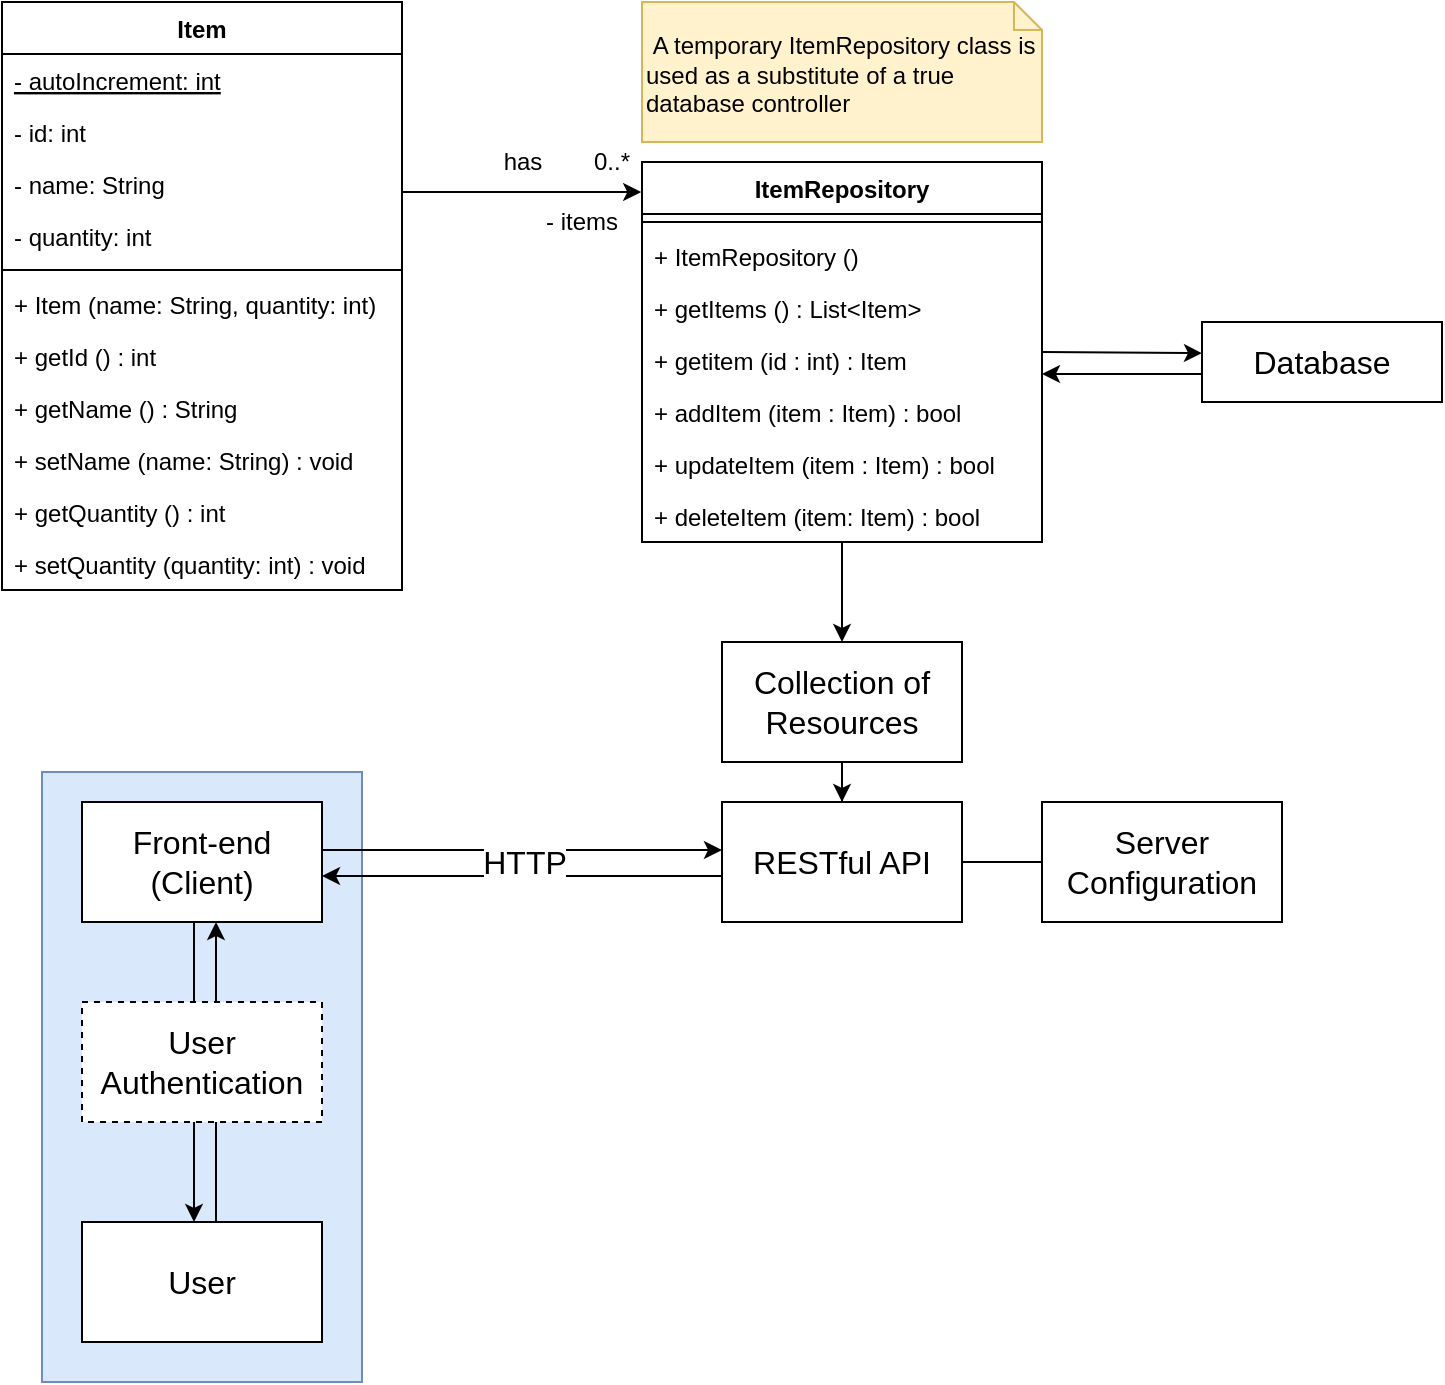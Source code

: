 <mxfile version="13.7.3" type="device"><diagram id="SqM2hoAyHNpwiwleVZNT" name="Page-1"><mxGraphModel dx="865" dy="457" grid="1" gridSize="10" guides="1" tooltips="1" connect="1" arrows="1" fold="1" page="1" pageScale="1" pageWidth="850" pageHeight="1100" math="0" shadow="0"><root><mxCell id="0"/><mxCell id="1" parent="0"/><mxCell id="-VvDgTO-2BkUZ58KpBSo-54" value="" style="rounded=0;whiteSpace=wrap;html=1;fontSize=16;fillColor=#dae8fc;strokeColor=#6c8ebf;" vertex="1" parent="1"><mxGeometry x="60" y="425" width="160" height="305" as="geometry"/></mxCell><mxCell id="-VvDgTO-2BkUZ58KpBSo-30" style="edgeStyle=orthogonalEdgeStyle;rounded=0;orthogonalLoop=1;jettySize=auto;html=1;fontSize=16;" edge="1" parent="1"><mxGeometry relative="1" as="geometry"><mxPoint x="650" y="226" as="sourcePoint"/><mxPoint x="560" y="226" as="targetPoint"/></mxGeometry></mxCell><mxCell id="-VvDgTO-2BkUZ58KpBSo-1" value="Database" style="rounded=0;whiteSpace=wrap;html=1;fontSize=16;" vertex="1" parent="1"><mxGeometry x="640" y="200" width="120" height="40" as="geometry"/></mxCell><mxCell id="-VvDgTO-2BkUZ58KpBSo-22" value="&lt;br&gt;&amp;nbsp;A temporary ItemRepository class is used as a&amp;nbsp;substitute of a true database controller" style="shape=note;whiteSpace=wrap;html=1;size=14;verticalAlign=top;align=left;spacingTop=-6;fillColor=#fff2cc;strokeColor=#d6b656;" vertex="1" parent="1"><mxGeometry x="360" y="40" width="200" height="70" as="geometry"/></mxCell><mxCell id="-VvDgTO-2BkUZ58KpBSo-45" style="edgeStyle=orthogonalEdgeStyle;rounded=0;orthogonalLoop=1;jettySize=auto;html=1;entryX=0.5;entryY=0;entryDx=0;entryDy=0;fontSize=16;" edge="1" parent="1" source="-VvDgTO-2BkUZ58KpBSo-18" target="-VvDgTO-2BkUZ58KpBSo-37"><mxGeometry relative="1" as="geometry"/></mxCell><mxCell id="-VvDgTO-2BkUZ58KpBSo-18" value="ItemRepository" style="swimlane;fontStyle=1;align=center;verticalAlign=top;childLayout=stackLayout;horizontal=1;startSize=26;horizontalStack=0;resizeParent=1;resizeParentMax=0;resizeLast=0;collapsible=1;marginBottom=0;" vertex="1" parent="1"><mxGeometry x="360" y="120" width="200" height="190" as="geometry"/></mxCell><mxCell id="-VvDgTO-2BkUZ58KpBSo-20" value="" style="line;strokeWidth=1;fillColor=none;align=left;verticalAlign=middle;spacingTop=-1;spacingLeft=3;spacingRight=3;rotatable=0;labelPosition=right;points=[];portConstraint=eastwest;" vertex="1" parent="-VvDgTO-2BkUZ58KpBSo-18"><mxGeometry y="26" width="200" height="8" as="geometry"/></mxCell><mxCell id="-VvDgTO-2BkUZ58KpBSo-21" value="+ ItemRepository ()" style="text;strokeColor=none;fillColor=none;align=left;verticalAlign=top;spacingLeft=4;spacingRight=4;overflow=hidden;rotatable=0;points=[[0,0.5],[1,0.5]];portConstraint=eastwest;" vertex="1" parent="-VvDgTO-2BkUZ58KpBSo-18"><mxGeometry y="34" width="200" height="26" as="geometry"/></mxCell><mxCell id="-VvDgTO-2BkUZ58KpBSo-24" value="+ getItems () : List&lt;Item&gt;" style="text;strokeColor=none;fillColor=none;align=left;verticalAlign=top;spacingLeft=4;spacingRight=4;overflow=hidden;rotatable=0;points=[[0,0.5],[1,0.5]];portConstraint=eastwest;" vertex="1" parent="-VvDgTO-2BkUZ58KpBSo-18"><mxGeometry y="60" width="200" height="26" as="geometry"/></mxCell><mxCell id="-VvDgTO-2BkUZ58KpBSo-25" value="+ getitem (id : int) : Item" style="text;strokeColor=none;fillColor=none;align=left;verticalAlign=top;spacingLeft=4;spacingRight=4;overflow=hidden;rotatable=0;points=[[0,0.5],[1,0.5]];portConstraint=eastwest;" vertex="1" parent="-VvDgTO-2BkUZ58KpBSo-18"><mxGeometry y="86" width="200" height="26" as="geometry"/></mxCell><mxCell id="-VvDgTO-2BkUZ58KpBSo-26" value="+ addItem (item : Item) : bool" style="text;strokeColor=none;fillColor=none;align=left;verticalAlign=top;spacingLeft=4;spacingRight=4;overflow=hidden;rotatable=0;points=[[0,0.5],[1,0.5]];portConstraint=eastwest;" vertex="1" parent="-VvDgTO-2BkUZ58KpBSo-18"><mxGeometry y="112" width="200" height="26" as="geometry"/></mxCell><mxCell id="-VvDgTO-2BkUZ58KpBSo-27" value="+ updateItem (item : Item) : bool" style="text;strokeColor=none;fillColor=none;align=left;verticalAlign=top;spacingLeft=4;spacingRight=4;overflow=hidden;rotatable=0;points=[[0,0.5],[1,0.5]];portConstraint=eastwest;" vertex="1" parent="-VvDgTO-2BkUZ58KpBSo-18"><mxGeometry y="138" width="200" height="26" as="geometry"/></mxCell><mxCell id="-VvDgTO-2BkUZ58KpBSo-28" value="+ deleteItem (item: Item) : bool" style="text;strokeColor=none;fillColor=none;align=left;verticalAlign=top;spacingLeft=4;spacingRight=4;overflow=hidden;rotatable=0;points=[[0,0.5],[1,0.5]];portConstraint=eastwest;" vertex="1" parent="-VvDgTO-2BkUZ58KpBSo-18"><mxGeometry y="164" width="200" height="26" as="geometry"/></mxCell><mxCell id="-VvDgTO-2BkUZ58KpBSo-29" style="edgeStyle=orthogonalEdgeStyle;rounded=0;orthogonalLoop=1;jettySize=auto;html=1;entryX=-0.002;entryY=0.079;entryDx=0;entryDy=0;entryPerimeter=0;" edge="1" parent="1" source="-VvDgTO-2BkUZ58KpBSo-2" target="-VvDgTO-2BkUZ58KpBSo-18"><mxGeometry relative="1" as="geometry"><Array as="points"><mxPoint x="270" y="135"/><mxPoint x="270" y="135"/></Array></mxGeometry></mxCell><mxCell id="-VvDgTO-2BkUZ58KpBSo-33" value="has" style="edgeLabel;html=1;align=center;verticalAlign=middle;resizable=0;points=[];fontSize=12;" vertex="1" connectable="0" parent="-VvDgTO-2BkUZ58KpBSo-29"><mxGeometry x="0.134" y="2" relative="1" as="geometry"><mxPoint x="-8" y="-13" as="offset"/></mxGeometry></mxCell><mxCell id="-VvDgTO-2BkUZ58KpBSo-2" value="Item" style="swimlane;fontStyle=1;align=center;verticalAlign=top;childLayout=stackLayout;horizontal=1;startSize=26;horizontalStack=0;resizeParent=1;resizeParentMax=0;resizeLast=0;collapsible=1;marginBottom=0;" vertex="1" parent="1"><mxGeometry x="40" y="40" width="200" height="294" as="geometry"/></mxCell><mxCell id="-VvDgTO-2BkUZ58KpBSo-3" value="- autoIncrement: int" style="text;strokeColor=none;fillColor=none;align=left;verticalAlign=top;spacingLeft=4;spacingRight=4;overflow=hidden;rotatable=0;points=[[0,0.5],[1,0.5]];portConstraint=eastwest;fontStyle=4" vertex="1" parent="-VvDgTO-2BkUZ58KpBSo-2"><mxGeometry y="26" width="200" height="26" as="geometry"/></mxCell><mxCell id="-VvDgTO-2BkUZ58KpBSo-6" value="- id: int" style="text;strokeColor=none;fillColor=none;align=left;verticalAlign=top;spacingLeft=4;spacingRight=4;overflow=hidden;rotatable=0;points=[[0,0.5],[1,0.5]];portConstraint=eastwest;" vertex="1" parent="-VvDgTO-2BkUZ58KpBSo-2"><mxGeometry y="52" width="200" height="26" as="geometry"/></mxCell><mxCell id="-VvDgTO-2BkUZ58KpBSo-7" value="- name: String" style="text;strokeColor=none;fillColor=none;align=left;verticalAlign=top;spacingLeft=4;spacingRight=4;overflow=hidden;rotatable=0;points=[[0,0.5],[1,0.5]];portConstraint=eastwest;" vertex="1" parent="-VvDgTO-2BkUZ58KpBSo-2"><mxGeometry y="78" width="200" height="26" as="geometry"/></mxCell><mxCell id="-VvDgTO-2BkUZ58KpBSo-8" value="- quantity: int" style="text;strokeColor=none;fillColor=none;align=left;verticalAlign=top;spacingLeft=4;spacingRight=4;overflow=hidden;rotatable=0;points=[[0,0.5],[1,0.5]];portConstraint=eastwest;" vertex="1" parent="-VvDgTO-2BkUZ58KpBSo-2"><mxGeometry y="104" width="200" height="26" as="geometry"/></mxCell><mxCell id="-VvDgTO-2BkUZ58KpBSo-4" value="" style="line;strokeWidth=1;fillColor=none;align=left;verticalAlign=middle;spacingTop=-1;spacingLeft=3;spacingRight=3;rotatable=0;labelPosition=right;points=[];portConstraint=eastwest;" vertex="1" parent="-VvDgTO-2BkUZ58KpBSo-2"><mxGeometry y="130" width="200" height="8" as="geometry"/></mxCell><mxCell id="-VvDgTO-2BkUZ58KpBSo-5" value="+ Item (name: String, quantity: int)" style="text;strokeColor=none;fillColor=none;align=left;verticalAlign=top;spacingLeft=4;spacingRight=4;overflow=hidden;rotatable=0;points=[[0,0.5],[1,0.5]];portConstraint=eastwest;" vertex="1" parent="-VvDgTO-2BkUZ58KpBSo-2"><mxGeometry y="138" width="200" height="26" as="geometry"/></mxCell><mxCell id="-VvDgTO-2BkUZ58KpBSo-9" value="+ getId () : int" style="text;strokeColor=none;fillColor=none;align=left;verticalAlign=top;spacingLeft=4;spacingRight=4;overflow=hidden;rotatable=0;points=[[0,0.5],[1,0.5]];portConstraint=eastwest;" vertex="1" parent="-VvDgTO-2BkUZ58KpBSo-2"><mxGeometry y="164" width="200" height="26" as="geometry"/></mxCell><mxCell id="-VvDgTO-2BkUZ58KpBSo-10" value="+ getName () : String" style="text;strokeColor=none;fillColor=none;align=left;verticalAlign=top;spacingLeft=4;spacingRight=4;overflow=hidden;rotatable=0;points=[[0,0.5],[1,0.5]];portConstraint=eastwest;" vertex="1" parent="-VvDgTO-2BkUZ58KpBSo-2"><mxGeometry y="190" width="200" height="26" as="geometry"/></mxCell><mxCell id="-VvDgTO-2BkUZ58KpBSo-11" value="+ setName (name: String) : void" style="text;strokeColor=none;fillColor=none;align=left;verticalAlign=top;spacingLeft=4;spacingRight=4;overflow=hidden;rotatable=0;points=[[0,0.5],[1,0.5]];portConstraint=eastwest;" vertex="1" parent="-VvDgTO-2BkUZ58KpBSo-2"><mxGeometry y="216" width="200" height="26" as="geometry"/></mxCell><mxCell id="-VvDgTO-2BkUZ58KpBSo-12" value="+ getQuantity () : int" style="text;strokeColor=none;fillColor=none;align=left;verticalAlign=top;spacingLeft=4;spacingRight=4;overflow=hidden;rotatable=0;points=[[0,0.5],[1,0.5]];portConstraint=eastwest;" vertex="1" parent="-VvDgTO-2BkUZ58KpBSo-2"><mxGeometry y="242" width="200" height="26" as="geometry"/></mxCell><mxCell id="-VvDgTO-2BkUZ58KpBSo-13" value="+ setQuantity (quantity: int) : void" style="text;strokeColor=none;fillColor=none;align=left;verticalAlign=top;spacingLeft=4;spacingRight=4;overflow=hidden;rotatable=0;points=[[0,0.5],[1,0.5]];portConstraint=eastwest;" vertex="1" parent="-VvDgTO-2BkUZ58KpBSo-2"><mxGeometry y="268" width="200" height="26" as="geometry"/></mxCell><mxCell id="-VvDgTO-2BkUZ58KpBSo-34" value="0..*" style="text;html=1;strokeColor=none;fillColor=none;align=center;verticalAlign=middle;whiteSpace=wrap;rounded=0;fontSize=12;" vertex="1" parent="1"><mxGeometry x="330" y="110" width="30" height="20" as="geometry"/></mxCell><mxCell id="-VvDgTO-2BkUZ58KpBSo-35" value="- items" style="text;html=1;strokeColor=none;fillColor=none;align=center;verticalAlign=middle;whiteSpace=wrap;rounded=0;fontSize=12;" vertex="1" parent="1"><mxGeometry x="310" y="140" width="40" height="20" as="geometry"/></mxCell><mxCell id="-VvDgTO-2BkUZ58KpBSo-47" style="edgeStyle=orthogonalEdgeStyle;rounded=0;orthogonalLoop=1;jettySize=auto;html=1;entryX=0.5;entryY=0;entryDx=0;entryDy=0;fontSize=16;" edge="1" parent="1" source="-VvDgTO-2BkUZ58KpBSo-37" target="-VvDgTO-2BkUZ58KpBSo-46"><mxGeometry relative="1" as="geometry"/></mxCell><mxCell id="-VvDgTO-2BkUZ58KpBSo-37" value="Collection of Resources" style="rounded=0;whiteSpace=wrap;html=1;fontSize=16;" vertex="1" parent="1"><mxGeometry x="400" y="360" width="120" height="60" as="geometry"/></mxCell><mxCell id="-VvDgTO-2BkUZ58KpBSo-44" value="" style="endArrow=classic;html=1;fontSize=16;" edge="1" parent="1"><mxGeometry width="50" height="50" relative="1" as="geometry"><mxPoint x="560" y="215" as="sourcePoint"/><mxPoint x="640" y="215.571" as="targetPoint"/></mxGeometry></mxCell><mxCell id="-VvDgTO-2BkUZ58KpBSo-50" style="edgeStyle=orthogonalEdgeStyle;rounded=0;orthogonalLoop=1;jettySize=auto;html=1;fontSize=16;" edge="1" parent="1"><mxGeometry relative="1" as="geometry"><mxPoint x="200" y="477.0" as="targetPoint"/><mxPoint x="400" y="477.0" as="sourcePoint"/></mxGeometry></mxCell><mxCell id="-VvDgTO-2BkUZ58KpBSo-46" value="RESTful API" style="rounded=0;whiteSpace=wrap;html=1;fontSize=16;" vertex="1" parent="1"><mxGeometry x="400" y="440" width="120" height="60" as="geometry"/></mxCell><mxCell id="-VvDgTO-2BkUZ58KpBSo-49" style="edgeStyle=orthogonalEdgeStyle;rounded=0;orthogonalLoop=1;jettySize=auto;html=1;entryX=0;entryY=0.5;entryDx=0;entryDy=0;fontSize=16;" edge="1" parent="1"><mxGeometry relative="1" as="geometry"><mxPoint x="200" y="464.0" as="sourcePoint"/><mxPoint x="400" y="464.0" as="targetPoint"/></mxGeometry></mxCell><mxCell id="-VvDgTO-2BkUZ58KpBSo-53" value="HTTP" style="edgeLabel;html=1;align=center;verticalAlign=middle;resizable=0;points=[];fontSize=16;" vertex="1" connectable="0" parent="-VvDgTO-2BkUZ58KpBSo-49"><mxGeometry x="0.078" y="-2" relative="1" as="geometry"><mxPoint x="-7.5" y="4" as="offset"/></mxGeometry></mxCell><mxCell id="-VvDgTO-2BkUZ58KpBSo-59" style="edgeStyle=orthogonalEdgeStyle;rounded=0;orthogonalLoop=1;jettySize=auto;html=1;fontSize=16;" edge="1" parent="1"><mxGeometry relative="1" as="geometry"><mxPoint x="136" y="500.0" as="sourcePoint"/><mxPoint x="136" y="650" as="targetPoint"/></mxGeometry></mxCell><mxCell id="-VvDgTO-2BkUZ58KpBSo-48" value="Front-end&lt;br&gt;(Client)" style="rounded=0;whiteSpace=wrap;html=1;fontSize=16;" vertex="1" parent="1"><mxGeometry x="80" y="440" width="120" height="60" as="geometry"/></mxCell><mxCell id="-VvDgTO-2BkUZ58KpBSo-56" value="Server&lt;br&gt;Configuration" style="rounded=0;whiteSpace=wrap;html=1;fontSize=16;" vertex="1" parent="1"><mxGeometry x="560" y="440" width="120" height="60" as="geometry"/></mxCell><mxCell id="-VvDgTO-2BkUZ58KpBSo-57" value="" style="endArrow=none;html=1;fontSize=16;entryX=0;entryY=0.5;entryDx=0;entryDy=0;" edge="1" parent="1" target="-VvDgTO-2BkUZ58KpBSo-56"><mxGeometry width="50" height="50" relative="1" as="geometry"><mxPoint x="520" y="470" as="sourcePoint"/><mxPoint x="570" y="425" as="targetPoint"/></mxGeometry></mxCell><mxCell id="-VvDgTO-2BkUZ58KpBSo-60" style="edgeStyle=orthogonalEdgeStyle;rounded=0;orthogonalLoop=1;jettySize=auto;html=1;entryX=0.5;entryY=1;entryDx=0;entryDy=0;fontSize=16;" edge="1" parent="1"><mxGeometry relative="1" as="geometry"><mxPoint x="147" y="650" as="sourcePoint"/><mxPoint x="147" y="500.0" as="targetPoint"/></mxGeometry></mxCell><mxCell id="-VvDgTO-2BkUZ58KpBSo-58" value="User" style="rounded=0;whiteSpace=wrap;html=1;fontSize=16;" vertex="1" parent="1"><mxGeometry x="80" y="650" width="120" height="60" as="geometry"/></mxCell><mxCell id="-VvDgTO-2BkUZ58KpBSo-61" value="User Authentication" style="rounded=0;whiteSpace=wrap;html=1;fontSize=16;dashed=1;" vertex="1" parent="1"><mxGeometry x="80" y="540" width="120" height="60" as="geometry"/></mxCell></root></mxGraphModel></diagram></mxfile>